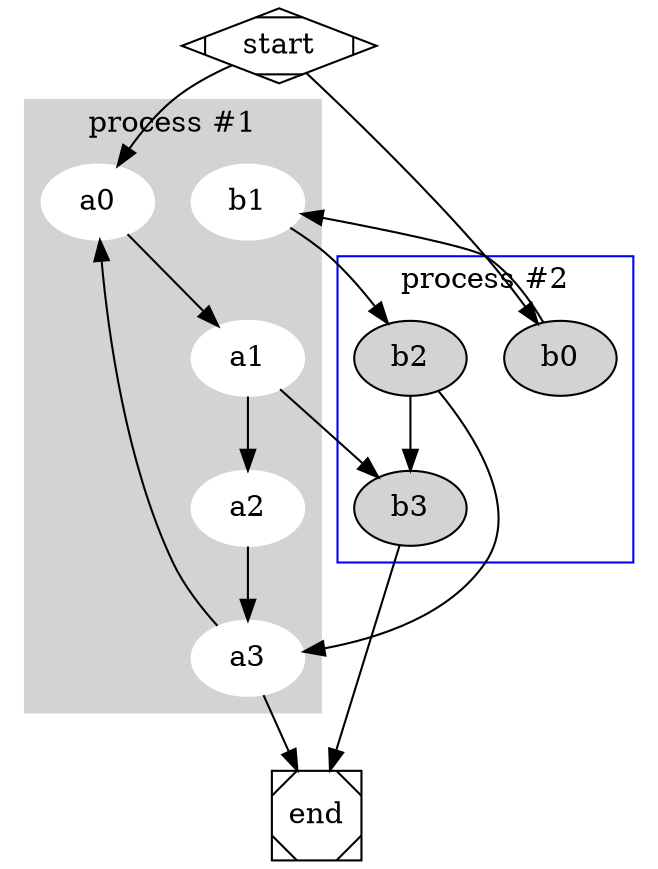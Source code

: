 digraph G {
subgraph cluster0 {
node [style=filled,color=white];
style=filled;
color=lightgrey;
a0 -> a1 -> a2 -> a3;
b1;
label = "process #1";
}
subgraph cluster1 {
node [style=filled];
b0 -> b1 -> b2 -> b3;
b1;
label = "process #2";
color=blue
}
start -> a0;
start -> b0;
a1 -> b3;
b2 -> a3;
a3 -> a0;
a3 -> end;
b3 -> end;
start [shape=Mdiamond];
end [shape=Msquare];
}